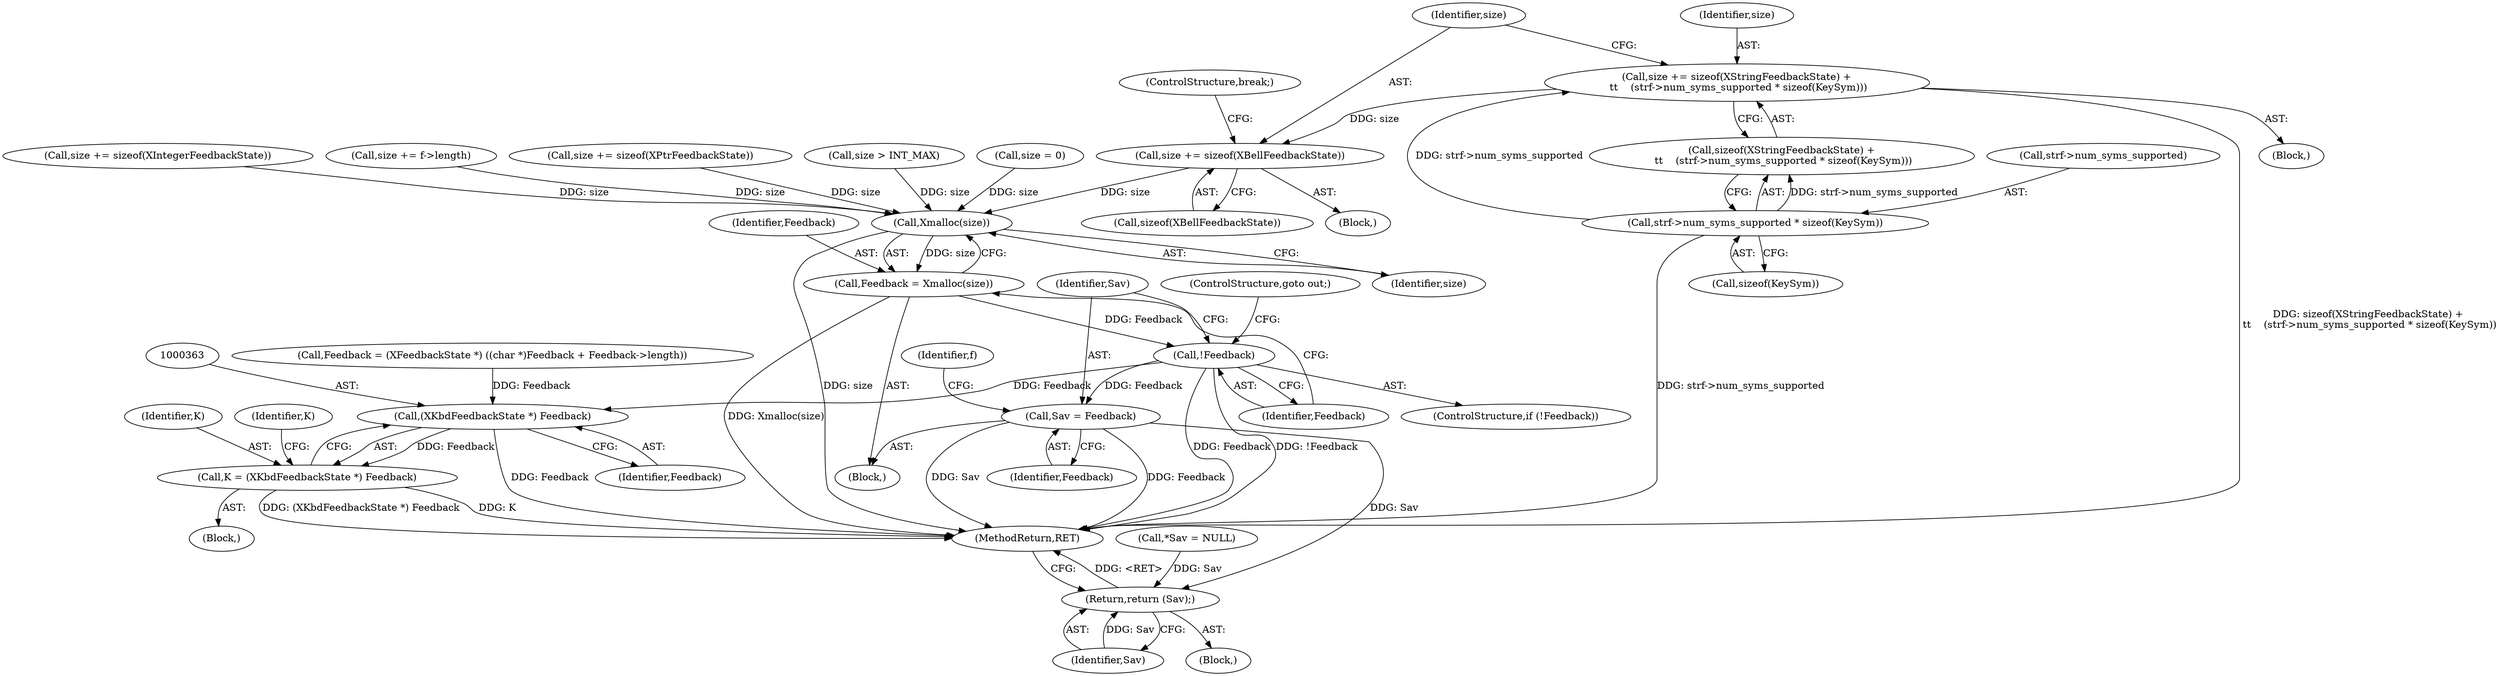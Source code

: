 digraph "0_libXi_19a9cd607de73947fcfb104682f203ffe4e1f4e5_1@API" {
"1000286" [label="(Call,size += sizeof(XStringFeedbackState) +\n \t\t    (strf->num_syms_supported * sizeof(KeySym)))"];
"1000291" [label="(Call,strf->num_syms_supported * sizeof(KeySym))"];
"1000297" [label="(Call,size += sizeof(XBellFeedbackState))"];
"1000327" [label="(Call,Xmalloc(size))"];
"1000325" [label="(Call,Feedback = Xmalloc(size))"];
"1000330" [label="(Call,!Feedback)"];
"1000333" [label="(Call,Sav = Feedback)"];
"1000735" [label="(Return,return (Sav);)"];
"1000362" [label="(Call,(XKbdFeedbackState *) Feedback)"];
"1000360" [label="(Call,K = (XKbdFeedbackState *) Feedback)"];
"1000310" [label="(Call,size > INT_MAX)"];
"1000331" [label="(Identifier,Feedback)"];
"1000181" [label="(Block,)"];
"1000301" [label="(ControlStructure,break;)"];
"1000279" [label="(Block,)"];
"1000335" [label="(Identifier,Feedback)"];
"1000184" [label="(Call,size = 0)"];
"1000361" [label="(Identifier,K)"];
"1000735" [label="(Return,return (Sav);)"];
"1000337" [label="(Identifier,f)"];
"1000298" [label="(Identifier,size)"];
"1000297" [label="(Call,size += sizeof(XBellFeedbackState))"];
"1000265" [label="(Call,size += sizeof(XIntegerFeedbackState))"];
"1000288" [label="(Call,sizeof(XStringFeedbackState) +\n \t\t    (strf->num_syms_supported * sizeof(KeySym)))"];
"1000303" [label="(Call,size += f->length)"];
"1000110" [label="(Call,*Sav = NULL)"];
"1000286" [label="(Call,size += sizeof(XStringFeedbackState) +\n \t\t    (strf->num_syms_supported * sizeof(KeySym)))"];
"1000295" [label="(Call,sizeof(KeySym))"];
"1000271" [label="(Block,)"];
"1000737" [label="(MethodReturn,RET)"];
"1000291" [label="(Call,strf->num_syms_supported * sizeof(KeySym))"];
"1000360" [label="(Call,K = (XKbdFeedbackState *) Feedback)"];
"1000287" [label="(Identifier,size)"];
"1000325" [label="(Call,Feedback = Xmalloc(size))"];
"1000364" [label="(Identifier,Feedback)"];
"1000329" [label="(ControlStructure,if (!Feedback))"];
"1000736" [label="(Identifier,Sav)"];
"1000327" [label="(Call,Xmalloc(size))"];
"1000292" [label="(Call,strf->num_syms_supported)"];
"1000367" [label="(Identifier,K)"];
"1000334" [label="(Identifier,Sav)"];
"1000716" [label="(Call,Feedback = (XFeedbackState *) ((char *)Feedback + Feedback->length))"];
"1000104" [label="(Block,)"];
"1000326" [label="(Identifier,Feedback)"];
"1000299" [label="(Call,sizeof(XBellFeedbackState))"];
"1000259" [label="(Call,size += sizeof(XPtrFeedbackState))"];
"1000352" [label="(Block,)"];
"1000330" [label="(Call,!Feedback)"];
"1000332" [label="(ControlStructure,goto out;)"];
"1000362" [label="(Call,(XKbdFeedbackState *) Feedback)"];
"1000333" [label="(Call,Sav = Feedback)"];
"1000328" [label="(Identifier,size)"];
"1000286" -> "1000279"  [label="AST: "];
"1000286" -> "1000288"  [label="CFG: "];
"1000287" -> "1000286"  [label="AST: "];
"1000288" -> "1000286"  [label="AST: "];
"1000298" -> "1000286"  [label="CFG: "];
"1000286" -> "1000737"  [label="DDG: sizeof(XStringFeedbackState) +\n \t\t    (strf->num_syms_supported * sizeof(KeySym))"];
"1000291" -> "1000286"  [label="DDG: strf->num_syms_supported"];
"1000286" -> "1000297"  [label="DDG: size"];
"1000291" -> "1000288"  [label="AST: "];
"1000291" -> "1000295"  [label="CFG: "];
"1000292" -> "1000291"  [label="AST: "];
"1000295" -> "1000291"  [label="AST: "];
"1000288" -> "1000291"  [label="CFG: "];
"1000291" -> "1000737"  [label="DDG: strf->num_syms_supported"];
"1000291" -> "1000288"  [label="DDG: strf->num_syms_supported"];
"1000297" -> "1000271"  [label="AST: "];
"1000297" -> "1000299"  [label="CFG: "];
"1000298" -> "1000297"  [label="AST: "];
"1000299" -> "1000297"  [label="AST: "];
"1000301" -> "1000297"  [label="CFG: "];
"1000297" -> "1000327"  [label="DDG: size"];
"1000327" -> "1000325"  [label="AST: "];
"1000327" -> "1000328"  [label="CFG: "];
"1000328" -> "1000327"  [label="AST: "];
"1000325" -> "1000327"  [label="CFG: "];
"1000327" -> "1000737"  [label="DDG: size"];
"1000327" -> "1000325"  [label="DDG: size"];
"1000184" -> "1000327"  [label="DDG: size"];
"1000303" -> "1000327"  [label="DDG: size"];
"1000310" -> "1000327"  [label="DDG: size"];
"1000265" -> "1000327"  [label="DDG: size"];
"1000259" -> "1000327"  [label="DDG: size"];
"1000325" -> "1000181"  [label="AST: "];
"1000326" -> "1000325"  [label="AST: "];
"1000331" -> "1000325"  [label="CFG: "];
"1000325" -> "1000737"  [label="DDG: Xmalloc(size)"];
"1000325" -> "1000330"  [label="DDG: Feedback"];
"1000330" -> "1000329"  [label="AST: "];
"1000330" -> "1000331"  [label="CFG: "];
"1000331" -> "1000330"  [label="AST: "];
"1000332" -> "1000330"  [label="CFG: "];
"1000334" -> "1000330"  [label="CFG: "];
"1000330" -> "1000737"  [label="DDG: Feedback"];
"1000330" -> "1000737"  [label="DDG: !Feedback"];
"1000330" -> "1000333"  [label="DDG: Feedback"];
"1000330" -> "1000362"  [label="DDG: Feedback"];
"1000333" -> "1000181"  [label="AST: "];
"1000333" -> "1000335"  [label="CFG: "];
"1000334" -> "1000333"  [label="AST: "];
"1000335" -> "1000333"  [label="AST: "];
"1000337" -> "1000333"  [label="CFG: "];
"1000333" -> "1000737"  [label="DDG: Sav"];
"1000333" -> "1000737"  [label="DDG: Feedback"];
"1000333" -> "1000735"  [label="DDG: Sav"];
"1000735" -> "1000104"  [label="AST: "];
"1000735" -> "1000736"  [label="CFG: "];
"1000736" -> "1000735"  [label="AST: "];
"1000737" -> "1000735"  [label="CFG: "];
"1000735" -> "1000737"  [label="DDG: <RET>"];
"1000736" -> "1000735"  [label="DDG: Sav"];
"1000110" -> "1000735"  [label="DDG: Sav"];
"1000362" -> "1000360"  [label="AST: "];
"1000362" -> "1000364"  [label="CFG: "];
"1000363" -> "1000362"  [label="AST: "];
"1000364" -> "1000362"  [label="AST: "];
"1000360" -> "1000362"  [label="CFG: "];
"1000362" -> "1000737"  [label="DDG: Feedback"];
"1000362" -> "1000360"  [label="DDG: Feedback"];
"1000716" -> "1000362"  [label="DDG: Feedback"];
"1000360" -> "1000352"  [label="AST: "];
"1000361" -> "1000360"  [label="AST: "];
"1000367" -> "1000360"  [label="CFG: "];
"1000360" -> "1000737"  [label="DDG: K"];
"1000360" -> "1000737"  [label="DDG: (XKbdFeedbackState *) Feedback"];
}
